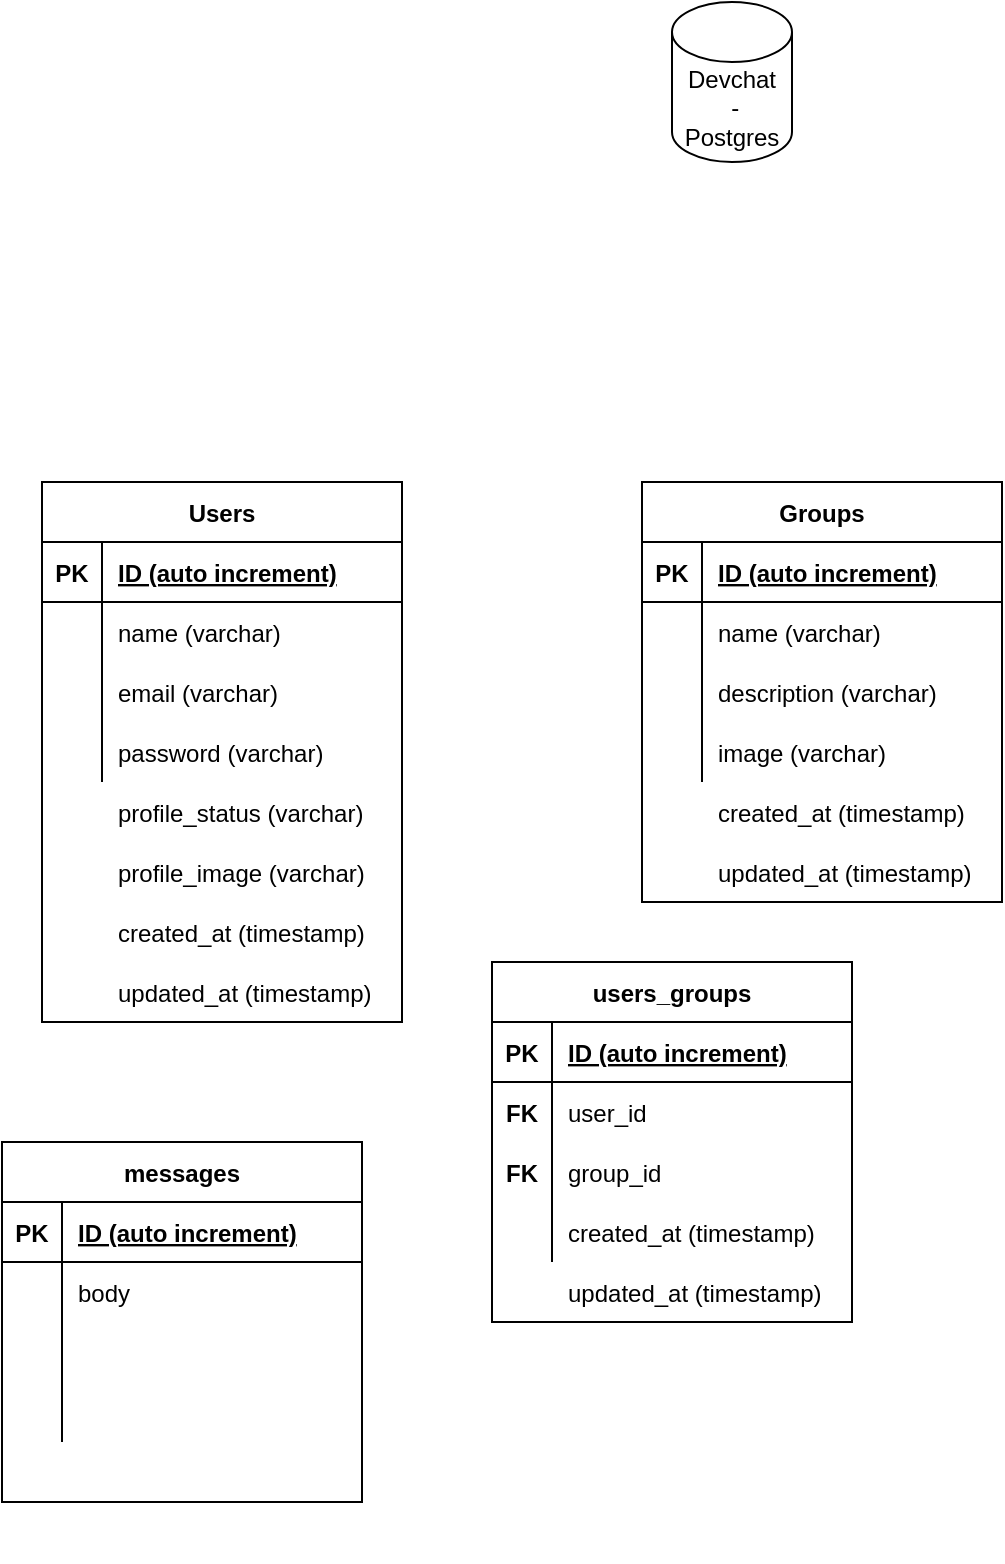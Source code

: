 <mxfile version="14.1.2" type="github">
  <diagram id="0jPNSS02s-Yy2Dnf4Rgp" name="Page-1">
    <mxGraphModel dx="474" dy="258" grid="1" gridSize="10" guides="1" tooltips="1" connect="1" arrows="1" fold="1" page="1" pageScale="1" pageWidth="850" pageHeight="1100" math="0" shadow="0">
      <root>
        <mxCell id="0" />
        <mxCell id="1" parent="0" />
        <mxCell id="DyA_7QYeF1qoG6apN3V6-14" value="Devchat&lt;br&gt;&amp;nbsp;- Postgres" style="shape=cylinder3;whiteSpace=wrap;html=1;boundedLbl=1;backgroundOutline=1;size=15;align=center;" vertex="1" parent="1">
          <mxGeometry x="395" y="50" width="60" height="80" as="geometry" />
        </mxCell>
        <mxCell id="DyA_7QYeF1qoG6apN3V6-50" value="" style="group" vertex="1" connectable="0" parent="1">
          <mxGeometry x="80" y="290" width="180" height="290" as="geometry" />
        </mxCell>
        <mxCell id="DyA_7QYeF1qoG6apN3V6-1" value="Users" style="shape=table;startSize=30;container=1;collapsible=1;childLayout=tableLayout;fixedRows=1;rowLines=0;fontStyle=1;align=center;resizeLast=1;" vertex="1" parent="DyA_7QYeF1qoG6apN3V6-50">
          <mxGeometry width="180" height="270" as="geometry" />
        </mxCell>
        <mxCell id="DyA_7QYeF1qoG6apN3V6-2" value="" style="shape=partialRectangle;collapsible=0;dropTarget=0;pointerEvents=0;fillColor=none;top=0;left=0;bottom=1;right=0;points=[[0,0.5],[1,0.5]];portConstraint=eastwest;" vertex="1" parent="DyA_7QYeF1qoG6apN3V6-1">
          <mxGeometry y="30" width="180" height="30" as="geometry" />
        </mxCell>
        <mxCell id="DyA_7QYeF1qoG6apN3V6-3" value="PK" style="shape=partialRectangle;connectable=0;fillColor=none;top=0;left=0;bottom=0;right=0;fontStyle=1;overflow=hidden;" vertex="1" parent="DyA_7QYeF1qoG6apN3V6-2">
          <mxGeometry width="30" height="30" as="geometry" />
        </mxCell>
        <mxCell id="DyA_7QYeF1qoG6apN3V6-4" value="ID (auto increment)" style="shape=partialRectangle;connectable=0;fillColor=none;top=0;left=0;bottom=0;right=0;align=left;spacingLeft=6;fontStyle=5;overflow=hidden;" vertex="1" parent="DyA_7QYeF1qoG6apN3V6-2">
          <mxGeometry x="30" width="150" height="30" as="geometry" />
        </mxCell>
        <mxCell id="DyA_7QYeF1qoG6apN3V6-5" value="" style="shape=partialRectangle;collapsible=0;dropTarget=0;pointerEvents=0;fillColor=none;top=0;left=0;bottom=0;right=0;points=[[0,0.5],[1,0.5]];portConstraint=eastwest;" vertex="1" parent="DyA_7QYeF1qoG6apN3V6-1">
          <mxGeometry y="60" width="180" height="30" as="geometry" />
        </mxCell>
        <mxCell id="DyA_7QYeF1qoG6apN3V6-6" value="" style="shape=partialRectangle;connectable=0;fillColor=none;top=0;left=0;bottom=0;right=0;editable=1;overflow=hidden;" vertex="1" parent="DyA_7QYeF1qoG6apN3V6-5">
          <mxGeometry width="30" height="30" as="geometry" />
        </mxCell>
        <mxCell id="DyA_7QYeF1qoG6apN3V6-7" value="name (varchar)" style="shape=partialRectangle;connectable=0;fillColor=none;top=0;left=0;bottom=0;right=0;align=left;spacingLeft=6;overflow=hidden;" vertex="1" parent="DyA_7QYeF1qoG6apN3V6-5">
          <mxGeometry x="30" width="150" height="30" as="geometry" />
        </mxCell>
        <mxCell id="DyA_7QYeF1qoG6apN3V6-8" value="" style="shape=partialRectangle;collapsible=0;dropTarget=0;pointerEvents=0;fillColor=none;top=0;left=0;bottom=0;right=0;points=[[0,0.5],[1,0.5]];portConstraint=eastwest;" vertex="1" parent="DyA_7QYeF1qoG6apN3V6-1">
          <mxGeometry y="90" width="180" height="30" as="geometry" />
        </mxCell>
        <mxCell id="DyA_7QYeF1qoG6apN3V6-9" value="" style="shape=partialRectangle;connectable=0;fillColor=none;top=0;left=0;bottom=0;right=0;editable=1;overflow=hidden;" vertex="1" parent="DyA_7QYeF1qoG6apN3V6-8">
          <mxGeometry width="30" height="30" as="geometry" />
        </mxCell>
        <mxCell id="DyA_7QYeF1qoG6apN3V6-10" value="email (varchar)" style="shape=partialRectangle;connectable=0;fillColor=none;top=0;left=0;bottom=0;right=0;align=left;spacingLeft=6;overflow=hidden;" vertex="1" parent="DyA_7QYeF1qoG6apN3V6-8">
          <mxGeometry x="30" width="150" height="30" as="geometry" />
        </mxCell>
        <mxCell id="DyA_7QYeF1qoG6apN3V6-11" value="" style="shape=partialRectangle;collapsible=0;dropTarget=0;pointerEvents=0;fillColor=none;top=0;left=0;bottom=0;right=0;points=[[0,0.5],[1,0.5]];portConstraint=eastwest;" vertex="1" parent="DyA_7QYeF1qoG6apN3V6-1">
          <mxGeometry y="120" width="180" height="30" as="geometry" />
        </mxCell>
        <mxCell id="DyA_7QYeF1qoG6apN3V6-12" value="" style="shape=partialRectangle;connectable=0;fillColor=none;top=0;left=0;bottom=0;right=0;editable=1;overflow=hidden;" vertex="1" parent="DyA_7QYeF1qoG6apN3V6-11">
          <mxGeometry width="30" height="30" as="geometry" />
        </mxCell>
        <mxCell id="DyA_7QYeF1qoG6apN3V6-13" value="password (varchar)" style="shape=partialRectangle;connectable=0;fillColor=none;top=0;left=0;bottom=0;right=0;align=left;spacingLeft=6;overflow=hidden;" vertex="1" parent="DyA_7QYeF1qoG6apN3V6-11">
          <mxGeometry x="30" width="150" height="30" as="geometry" />
        </mxCell>
        <mxCell id="DyA_7QYeF1qoG6apN3V6-34" value="profile_status (varchar)" style="shape=partialRectangle;connectable=0;fillColor=none;top=0;left=0;bottom=0;right=0;align=left;spacingLeft=6;overflow=hidden;" vertex="1" parent="DyA_7QYeF1qoG6apN3V6-50">
          <mxGeometry x="30" y="150" width="150" height="30" as="geometry" />
        </mxCell>
        <mxCell id="DyA_7QYeF1qoG6apN3V6-35" value="profile_image (varchar)" style="shape=partialRectangle;connectable=0;fillColor=none;top=0;left=0;bottom=0;right=0;align=left;spacingLeft=6;overflow=hidden;" vertex="1" parent="DyA_7QYeF1qoG6apN3V6-50">
          <mxGeometry x="30" y="180" width="150" height="30" as="geometry" />
        </mxCell>
        <mxCell id="DyA_7QYeF1qoG6apN3V6-88" value="created_at (timestamp)" style="shape=partialRectangle;connectable=0;fillColor=none;top=0;left=0;bottom=0;right=0;align=left;spacingLeft=6;overflow=hidden;" vertex="1" parent="DyA_7QYeF1qoG6apN3V6-50">
          <mxGeometry x="30" y="210" width="150" height="30" as="geometry" />
        </mxCell>
        <mxCell id="DyA_7QYeF1qoG6apN3V6-89" value="updated_at (timestamp)" style="shape=partialRectangle;connectable=0;fillColor=none;top=0;left=0;bottom=0;right=0;align=left;spacingLeft=6;overflow=hidden;" vertex="1" parent="DyA_7QYeF1qoG6apN3V6-50">
          <mxGeometry x="30" y="240" width="150" height="30" as="geometry" />
        </mxCell>
        <mxCell id="DyA_7QYeF1qoG6apN3V6-51" value="" style="group" vertex="1" connectable="0" parent="1">
          <mxGeometry x="380" y="290" width="180" height="220" as="geometry" />
        </mxCell>
        <mxCell id="DyA_7QYeF1qoG6apN3V6-70" value="" style="group" vertex="1" connectable="0" parent="DyA_7QYeF1qoG6apN3V6-51">
          <mxGeometry width="180" height="220" as="geometry" />
        </mxCell>
        <mxCell id="DyA_7QYeF1qoG6apN3V6-52" value="Groups" style="shape=table;startSize=30;container=1;collapsible=1;childLayout=tableLayout;fixedRows=1;rowLines=0;fontStyle=1;align=center;resizeLast=1;" vertex="1" parent="DyA_7QYeF1qoG6apN3V6-70">
          <mxGeometry width="180" height="210" as="geometry" />
        </mxCell>
        <mxCell id="DyA_7QYeF1qoG6apN3V6-53" value="" style="shape=partialRectangle;collapsible=0;dropTarget=0;pointerEvents=0;fillColor=none;top=0;left=0;bottom=1;right=0;points=[[0,0.5],[1,0.5]];portConstraint=eastwest;" vertex="1" parent="DyA_7QYeF1qoG6apN3V6-52">
          <mxGeometry y="30" width="180" height="30" as="geometry" />
        </mxCell>
        <mxCell id="DyA_7QYeF1qoG6apN3V6-54" value="PK" style="shape=partialRectangle;connectable=0;fillColor=none;top=0;left=0;bottom=0;right=0;fontStyle=1;overflow=hidden;" vertex="1" parent="DyA_7QYeF1qoG6apN3V6-53">
          <mxGeometry width="30" height="30" as="geometry" />
        </mxCell>
        <mxCell id="DyA_7QYeF1qoG6apN3V6-55" value="ID (auto increment)" style="shape=partialRectangle;connectable=0;fillColor=none;top=0;left=0;bottom=0;right=0;align=left;spacingLeft=6;fontStyle=5;overflow=hidden;" vertex="1" parent="DyA_7QYeF1qoG6apN3V6-53">
          <mxGeometry x="30" width="150" height="30" as="geometry" />
        </mxCell>
        <mxCell id="DyA_7QYeF1qoG6apN3V6-56" value="" style="shape=partialRectangle;collapsible=0;dropTarget=0;pointerEvents=0;fillColor=none;top=0;left=0;bottom=0;right=0;points=[[0,0.5],[1,0.5]];portConstraint=eastwest;" vertex="1" parent="DyA_7QYeF1qoG6apN3V6-52">
          <mxGeometry y="60" width="180" height="30" as="geometry" />
        </mxCell>
        <mxCell id="DyA_7QYeF1qoG6apN3V6-57" value="" style="shape=partialRectangle;connectable=0;fillColor=none;top=0;left=0;bottom=0;right=0;editable=1;overflow=hidden;" vertex="1" parent="DyA_7QYeF1qoG6apN3V6-56">
          <mxGeometry width="30" height="30" as="geometry" />
        </mxCell>
        <mxCell id="DyA_7QYeF1qoG6apN3V6-58" value="name (varchar)" style="shape=partialRectangle;connectable=0;fillColor=none;top=0;left=0;bottom=0;right=0;align=left;spacingLeft=6;overflow=hidden;" vertex="1" parent="DyA_7QYeF1qoG6apN3V6-56">
          <mxGeometry x="30" width="150" height="30" as="geometry" />
        </mxCell>
        <mxCell id="DyA_7QYeF1qoG6apN3V6-59" value="" style="shape=partialRectangle;collapsible=0;dropTarget=0;pointerEvents=0;fillColor=none;top=0;left=0;bottom=0;right=0;points=[[0,0.5],[1,0.5]];portConstraint=eastwest;" vertex="1" parent="DyA_7QYeF1qoG6apN3V6-52">
          <mxGeometry y="90" width="180" height="30" as="geometry" />
        </mxCell>
        <mxCell id="DyA_7QYeF1qoG6apN3V6-60" value="" style="shape=partialRectangle;connectable=0;fillColor=none;top=0;left=0;bottom=0;right=0;editable=1;overflow=hidden;" vertex="1" parent="DyA_7QYeF1qoG6apN3V6-59">
          <mxGeometry width="30" height="30" as="geometry" />
        </mxCell>
        <mxCell id="DyA_7QYeF1qoG6apN3V6-61" value="" style="shape=partialRectangle;connectable=0;fillColor=none;top=0;left=0;bottom=0;right=0;align=left;spacingLeft=6;overflow=hidden;" vertex="1" parent="DyA_7QYeF1qoG6apN3V6-59">
          <mxGeometry x="30" width="150" height="30" as="geometry" />
        </mxCell>
        <mxCell id="DyA_7QYeF1qoG6apN3V6-62" value="" style="shape=partialRectangle;collapsible=0;dropTarget=0;pointerEvents=0;fillColor=none;top=0;left=0;bottom=0;right=0;points=[[0,0.5],[1,0.5]];portConstraint=eastwest;" vertex="1" parent="DyA_7QYeF1qoG6apN3V6-52">
          <mxGeometry y="120" width="180" height="30" as="geometry" />
        </mxCell>
        <mxCell id="DyA_7QYeF1qoG6apN3V6-63" value="" style="shape=partialRectangle;connectable=0;fillColor=none;top=0;left=0;bottom=0;right=0;editable=1;overflow=hidden;" vertex="1" parent="DyA_7QYeF1qoG6apN3V6-62">
          <mxGeometry width="30" height="30" as="geometry" />
        </mxCell>
        <mxCell id="DyA_7QYeF1qoG6apN3V6-64" value="" style="shape=partialRectangle;connectable=0;fillColor=none;top=0;left=0;bottom=0;right=0;align=left;spacingLeft=6;overflow=hidden;" vertex="1" parent="DyA_7QYeF1qoG6apN3V6-62">
          <mxGeometry x="30" width="150" height="30" as="geometry" />
        </mxCell>
        <mxCell id="DyA_7QYeF1qoG6apN3V6-67" value="description (varchar)" style="shape=partialRectangle;connectable=0;fillColor=none;top=0;left=0;bottom=0;right=0;align=left;spacingLeft=6;overflow=hidden;" vertex="1" parent="DyA_7QYeF1qoG6apN3V6-70">
          <mxGeometry x="30" y="90" width="150" height="30" as="geometry" />
        </mxCell>
        <mxCell id="DyA_7QYeF1qoG6apN3V6-68" value="image (varchar)" style="shape=partialRectangle;connectable=0;fillColor=none;top=0;left=0;bottom=0;right=0;align=left;spacingLeft=6;overflow=hidden;" vertex="1" parent="DyA_7QYeF1qoG6apN3V6-70">
          <mxGeometry x="30" y="120" width="150" height="30" as="geometry" />
        </mxCell>
        <mxCell id="DyA_7QYeF1qoG6apN3V6-90" value="created_at (timestamp)" style="shape=partialRectangle;connectable=0;fillColor=none;top=0;left=0;bottom=0;right=0;align=left;spacingLeft=6;overflow=hidden;" vertex="1" parent="DyA_7QYeF1qoG6apN3V6-70">
          <mxGeometry x="30" y="150" width="150" height="30" as="geometry" />
        </mxCell>
        <mxCell id="DyA_7QYeF1qoG6apN3V6-91" value="updated_at (timestamp)" style="shape=partialRectangle;connectable=0;fillColor=none;top=0;left=0;bottom=0;right=0;align=left;spacingLeft=6;overflow=hidden;" vertex="1" parent="DyA_7QYeF1qoG6apN3V6-70">
          <mxGeometry x="30" y="180" width="150" height="30" as="geometry" />
        </mxCell>
        <mxCell id="DyA_7QYeF1qoG6apN3V6-71" value="" style="group" vertex="1" connectable="0" parent="1">
          <mxGeometry x="305" y="530" width="180" height="210" as="geometry" />
        </mxCell>
        <mxCell id="DyA_7QYeF1qoG6apN3V6-72" value="" style="group" vertex="1" connectable="0" parent="DyA_7QYeF1qoG6apN3V6-71">
          <mxGeometry width="180" height="210" as="geometry" />
        </mxCell>
        <mxCell id="DyA_7QYeF1qoG6apN3V6-73" value="users_groups" style="shape=table;startSize=30;container=1;collapsible=1;childLayout=tableLayout;fixedRows=1;rowLines=0;fontStyle=1;align=center;resizeLast=1;" vertex="1" parent="DyA_7QYeF1qoG6apN3V6-72">
          <mxGeometry width="180" height="180" as="geometry" />
        </mxCell>
        <mxCell id="DyA_7QYeF1qoG6apN3V6-74" value="" style="shape=partialRectangle;collapsible=0;dropTarget=0;pointerEvents=0;fillColor=none;top=0;left=0;bottom=1;right=0;points=[[0,0.5],[1,0.5]];portConstraint=eastwest;" vertex="1" parent="DyA_7QYeF1qoG6apN3V6-73">
          <mxGeometry y="30" width="180" height="30" as="geometry" />
        </mxCell>
        <mxCell id="DyA_7QYeF1qoG6apN3V6-75" value="PK" style="shape=partialRectangle;connectable=0;fillColor=none;top=0;left=0;bottom=0;right=0;fontStyle=1;overflow=hidden;" vertex="1" parent="DyA_7QYeF1qoG6apN3V6-74">
          <mxGeometry width="30" height="30" as="geometry" />
        </mxCell>
        <mxCell id="DyA_7QYeF1qoG6apN3V6-76" value="ID (auto increment)" style="shape=partialRectangle;connectable=0;fillColor=none;top=0;left=0;bottom=0;right=0;align=left;spacingLeft=6;fontStyle=5;overflow=hidden;" vertex="1" parent="DyA_7QYeF1qoG6apN3V6-74">
          <mxGeometry x="30" width="150" height="30" as="geometry" />
        </mxCell>
        <mxCell id="DyA_7QYeF1qoG6apN3V6-77" value="" style="shape=partialRectangle;collapsible=0;dropTarget=0;pointerEvents=0;fillColor=none;top=0;left=0;bottom=0;right=0;points=[[0,0.5],[1,0.5]];portConstraint=eastwest;" vertex="1" parent="DyA_7QYeF1qoG6apN3V6-73">
          <mxGeometry y="60" width="180" height="30" as="geometry" />
        </mxCell>
        <mxCell id="DyA_7QYeF1qoG6apN3V6-78" value="" style="shape=partialRectangle;connectable=0;fillColor=none;top=0;left=0;bottom=0;right=0;editable=1;overflow=hidden;" vertex="1" parent="DyA_7QYeF1qoG6apN3V6-77">
          <mxGeometry width="30" height="30" as="geometry" />
        </mxCell>
        <mxCell id="DyA_7QYeF1qoG6apN3V6-79" value="user_id" style="shape=partialRectangle;connectable=0;fillColor=none;top=0;left=0;bottom=0;right=0;align=left;spacingLeft=6;overflow=hidden;" vertex="1" parent="DyA_7QYeF1qoG6apN3V6-77">
          <mxGeometry x="30" width="150" height="30" as="geometry" />
        </mxCell>
        <mxCell id="DyA_7QYeF1qoG6apN3V6-80" value="" style="shape=partialRectangle;collapsible=0;dropTarget=0;pointerEvents=0;fillColor=none;top=0;left=0;bottom=0;right=0;points=[[0,0.5],[1,0.5]];portConstraint=eastwest;" vertex="1" parent="DyA_7QYeF1qoG6apN3V6-73">
          <mxGeometry y="90" width="180" height="30" as="geometry" />
        </mxCell>
        <mxCell id="DyA_7QYeF1qoG6apN3V6-81" value="" style="shape=partialRectangle;connectable=0;fillColor=none;top=0;left=0;bottom=0;right=0;editable=1;overflow=hidden;" vertex="1" parent="DyA_7QYeF1qoG6apN3V6-80">
          <mxGeometry width="30" height="30" as="geometry" />
        </mxCell>
        <mxCell id="DyA_7QYeF1qoG6apN3V6-82" value="" style="shape=partialRectangle;connectable=0;fillColor=none;top=0;left=0;bottom=0;right=0;align=left;spacingLeft=6;overflow=hidden;" vertex="1" parent="DyA_7QYeF1qoG6apN3V6-80">
          <mxGeometry x="30" width="150" height="30" as="geometry" />
        </mxCell>
        <mxCell id="DyA_7QYeF1qoG6apN3V6-83" value="" style="shape=partialRectangle;collapsible=0;dropTarget=0;pointerEvents=0;fillColor=none;top=0;left=0;bottom=0;right=0;points=[[0,0.5],[1,0.5]];portConstraint=eastwest;" vertex="1" parent="DyA_7QYeF1qoG6apN3V6-73">
          <mxGeometry y="120" width="180" height="30" as="geometry" />
        </mxCell>
        <mxCell id="DyA_7QYeF1qoG6apN3V6-84" value="" style="shape=partialRectangle;connectable=0;fillColor=none;top=0;left=0;bottom=0;right=0;editable=1;overflow=hidden;" vertex="1" parent="DyA_7QYeF1qoG6apN3V6-83">
          <mxGeometry width="30" height="30" as="geometry" />
        </mxCell>
        <mxCell id="DyA_7QYeF1qoG6apN3V6-85" value="" style="shape=partialRectangle;connectable=0;fillColor=none;top=0;left=0;bottom=0;right=0;align=left;spacingLeft=6;overflow=hidden;" vertex="1" parent="DyA_7QYeF1qoG6apN3V6-83">
          <mxGeometry x="30" width="150" height="30" as="geometry" />
        </mxCell>
        <mxCell id="DyA_7QYeF1qoG6apN3V6-86" value="group_id" style="shape=partialRectangle;connectable=0;fillColor=none;top=0;left=0;bottom=0;right=0;align=left;spacingLeft=6;overflow=hidden;" vertex="1" parent="DyA_7QYeF1qoG6apN3V6-72">
          <mxGeometry x="30" y="90" width="150" height="30" as="geometry" />
        </mxCell>
        <mxCell id="DyA_7QYeF1qoG6apN3V6-87" value="created_at (timestamp)" style="shape=partialRectangle;connectable=0;fillColor=none;top=0;left=0;bottom=0;right=0;align=left;spacingLeft=6;overflow=hidden;" vertex="1" parent="DyA_7QYeF1qoG6apN3V6-72">
          <mxGeometry x="30" y="120" width="150" height="30" as="geometry" />
        </mxCell>
        <mxCell id="DyA_7QYeF1qoG6apN3V6-92" value="FK" style="shape=partialRectangle;connectable=0;fillColor=none;top=0;left=0;bottom=0;right=0;fontStyle=1;overflow=hidden;" vertex="1" parent="DyA_7QYeF1qoG6apN3V6-72">
          <mxGeometry y="60" width="30" height="30" as="geometry" />
        </mxCell>
        <mxCell id="DyA_7QYeF1qoG6apN3V6-93" value="FK" style="shape=partialRectangle;connectable=0;fillColor=none;top=0;left=0;bottom=0;right=0;fontStyle=1;overflow=hidden;" vertex="1" parent="DyA_7QYeF1qoG6apN3V6-72">
          <mxGeometry y="90" width="30" height="30" as="geometry" />
        </mxCell>
        <mxCell id="DyA_7QYeF1qoG6apN3V6-94" value="updated_at (timestamp)" style="shape=partialRectangle;connectable=0;fillColor=none;top=0;left=0;bottom=0;right=0;align=left;spacingLeft=6;overflow=hidden;" vertex="1" parent="DyA_7QYeF1qoG6apN3V6-72">
          <mxGeometry x="30" y="150" width="150" height="30" as="geometry" />
        </mxCell>
        <mxCell id="DyA_7QYeF1qoG6apN3V6-95" value="" style="group" vertex="1" connectable="0" parent="1">
          <mxGeometry x="60" y="620" width="180" height="210" as="geometry" />
        </mxCell>
        <mxCell id="DyA_7QYeF1qoG6apN3V6-96" value="" style="group" vertex="1" connectable="0" parent="DyA_7QYeF1qoG6apN3V6-95">
          <mxGeometry width="180" height="210" as="geometry" />
        </mxCell>
        <mxCell id="DyA_7QYeF1qoG6apN3V6-97" value="messages" style="shape=table;startSize=30;container=1;collapsible=1;childLayout=tableLayout;fixedRows=1;rowLines=0;fontStyle=1;align=center;resizeLast=1;" vertex="1" parent="DyA_7QYeF1qoG6apN3V6-96">
          <mxGeometry width="180" height="180" as="geometry" />
        </mxCell>
        <mxCell id="DyA_7QYeF1qoG6apN3V6-98" value="" style="shape=partialRectangle;collapsible=0;dropTarget=0;pointerEvents=0;fillColor=none;top=0;left=0;bottom=1;right=0;points=[[0,0.5],[1,0.5]];portConstraint=eastwest;" vertex="1" parent="DyA_7QYeF1qoG6apN3V6-97">
          <mxGeometry y="30" width="180" height="30" as="geometry" />
        </mxCell>
        <mxCell id="DyA_7QYeF1qoG6apN3V6-99" value="PK" style="shape=partialRectangle;connectable=0;fillColor=none;top=0;left=0;bottom=0;right=0;fontStyle=1;overflow=hidden;" vertex="1" parent="DyA_7QYeF1qoG6apN3V6-98">
          <mxGeometry width="30" height="30" as="geometry" />
        </mxCell>
        <mxCell id="DyA_7QYeF1qoG6apN3V6-100" value="ID (auto increment)" style="shape=partialRectangle;connectable=0;fillColor=none;top=0;left=0;bottom=0;right=0;align=left;spacingLeft=6;fontStyle=5;overflow=hidden;" vertex="1" parent="DyA_7QYeF1qoG6apN3V6-98">
          <mxGeometry x="30" width="150" height="30" as="geometry" />
        </mxCell>
        <mxCell id="DyA_7QYeF1qoG6apN3V6-101" value="" style="shape=partialRectangle;collapsible=0;dropTarget=0;pointerEvents=0;fillColor=none;top=0;left=0;bottom=0;right=0;points=[[0,0.5],[1,0.5]];portConstraint=eastwest;" vertex="1" parent="DyA_7QYeF1qoG6apN3V6-97">
          <mxGeometry y="60" width="180" height="30" as="geometry" />
        </mxCell>
        <mxCell id="DyA_7QYeF1qoG6apN3V6-102" value="" style="shape=partialRectangle;connectable=0;fillColor=none;top=0;left=0;bottom=0;right=0;editable=1;overflow=hidden;" vertex="1" parent="DyA_7QYeF1qoG6apN3V6-101">
          <mxGeometry width="30" height="30" as="geometry" />
        </mxCell>
        <mxCell id="DyA_7QYeF1qoG6apN3V6-103" value="body" style="shape=partialRectangle;connectable=0;fillColor=none;top=0;left=0;bottom=0;right=0;align=left;spacingLeft=6;overflow=hidden;" vertex="1" parent="DyA_7QYeF1qoG6apN3V6-101">
          <mxGeometry x="30" width="150" height="30" as="geometry" />
        </mxCell>
        <mxCell id="DyA_7QYeF1qoG6apN3V6-104" value="" style="shape=partialRectangle;collapsible=0;dropTarget=0;pointerEvents=0;fillColor=none;top=0;left=0;bottom=0;right=0;points=[[0,0.5],[1,0.5]];portConstraint=eastwest;" vertex="1" parent="DyA_7QYeF1qoG6apN3V6-97">
          <mxGeometry y="90" width="180" height="30" as="geometry" />
        </mxCell>
        <mxCell id="DyA_7QYeF1qoG6apN3V6-105" value="" style="shape=partialRectangle;connectable=0;fillColor=none;top=0;left=0;bottom=0;right=0;editable=1;overflow=hidden;" vertex="1" parent="DyA_7QYeF1qoG6apN3V6-104">
          <mxGeometry width="30" height="30" as="geometry" />
        </mxCell>
        <mxCell id="DyA_7QYeF1qoG6apN3V6-106" value="" style="shape=partialRectangle;connectable=0;fillColor=none;top=0;left=0;bottom=0;right=0;align=left;spacingLeft=6;overflow=hidden;" vertex="1" parent="DyA_7QYeF1qoG6apN3V6-104">
          <mxGeometry x="30" width="150" height="30" as="geometry" />
        </mxCell>
        <mxCell id="DyA_7QYeF1qoG6apN3V6-107" value="" style="shape=partialRectangle;collapsible=0;dropTarget=0;pointerEvents=0;fillColor=none;top=0;left=0;bottom=0;right=0;points=[[0,0.5],[1,0.5]];portConstraint=eastwest;" vertex="1" parent="DyA_7QYeF1qoG6apN3V6-97">
          <mxGeometry y="120" width="180" height="30" as="geometry" />
        </mxCell>
        <mxCell id="DyA_7QYeF1qoG6apN3V6-108" value="" style="shape=partialRectangle;connectable=0;fillColor=none;top=0;left=0;bottom=0;right=0;editable=1;overflow=hidden;" vertex="1" parent="DyA_7QYeF1qoG6apN3V6-107">
          <mxGeometry width="30" height="30" as="geometry" />
        </mxCell>
        <mxCell id="DyA_7QYeF1qoG6apN3V6-109" value="" style="shape=partialRectangle;connectable=0;fillColor=none;top=0;left=0;bottom=0;right=0;align=left;spacingLeft=6;overflow=hidden;" vertex="1" parent="DyA_7QYeF1qoG6apN3V6-107">
          <mxGeometry x="30" width="150" height="30" as="geometry" />
        </mxCell>
      </root>
    </mxGraphModel>
  </diagram>
</mxfile>
